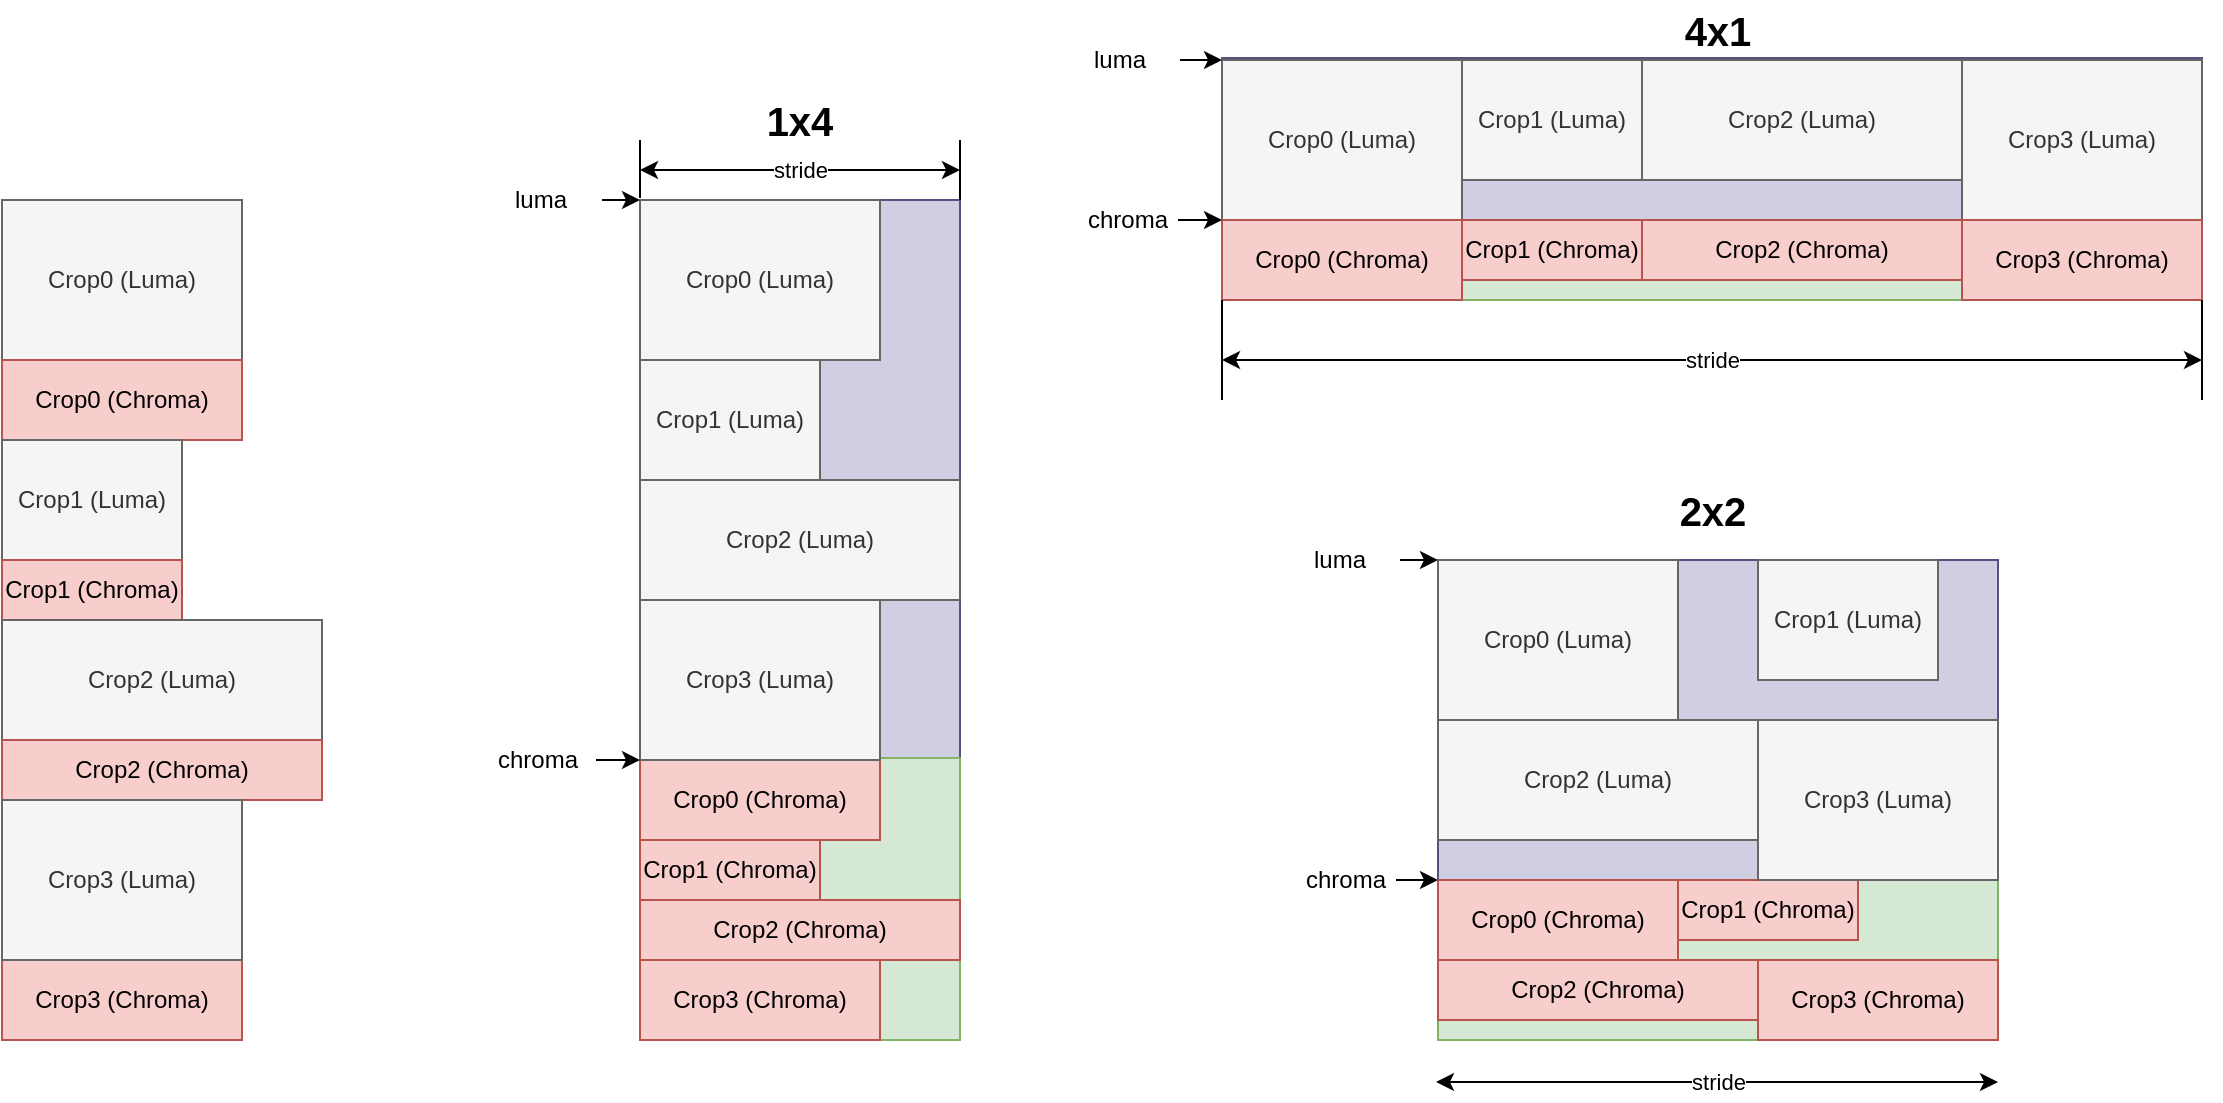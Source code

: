<mxfile version="24.0.5" type="github">
  <diagram name="第 1 页" id="e06zxtoDePFfVoafhIhc">
    <mxGraphModel dx="818" dy="492" grid="1" gridSize="10" guides="1" tooltips="1" connect="1" arrows="1" fold="1" page="1" pageScale="1" pageWidth="1169" pageHeight="827" math="0" shadow="0">
      <root>
        <mxCell id="0" />
        <mxCell id="1" parent="0" />
        <mxCell id="ddAnMAxzjbzA6ivAqLM2-74" value="" style="rounded=0;whiteSpace=wrap;html=1;fillColor=#d0cee2;strokeColor=#56517e;" vertex="1" parent="1">
          <mxGeometry x="360" y="140" width="160" height="280" as="geometry" />
        </mxCell>
        <mxCell id="ddAnMAxzjbzA6ivAqLM2-73" value="" style="rounded=0;whiteSpace=wrap;html=1;fillColor=#d5e8d4;strokeColor=#82b366;" vertex="1" parent="1">
          <mxGeometry x="360" y="419" width="160" height="141" as="geometry" />
        </mxCell>
        <mxCell id="ddAnMAxzjbzA6ivAqLM2-72" value="" style="rounded=0;whiteSpace=wrap;html=1;fillColor=#d5e8d4;strokeColor=#82b366;" vertex="1" parent="1">
          <mxGeometry x="651" y="149" width="490" height="41" as="geometry" />
        </mxCell>
        <mxCell id="ddAnMAxzjbzA6ivAqLM2-71" value="" style="rounded=0;whiteSpace=wrap;html=1;fillColor=#d0cee2;strokeColor=#56517e;" vertex="1" parent="1">
          <mxGeometry x="651" y="69" width="490" height="81" as="geometry" />
        </mxCell>
        <mxCell id="ddAnMAxzjbzA6ivAqLM2-20" value="" style="rounded=0;whiteSpace=wrap;html=1;fillColor=#d5e8d4;strokeColor=#82b366;" vertex="1" parent="1">
          <mxGeometry x="759" y="480" width="280" height="80" as="geometry" />
        </mxCell>
        <mxCell id="ddAnMAxzjbzA6ivAqLM2-19" value="" style="rounded=0;whiteSpace=wrap;html=1;fillColor=#d0cee2;strokeColor=#56517e;" vertex="1" parent="1">
          <mxGeometry x="759" y="320" width="280" height="160" as="geometry" />
        </mxCell>
        <mxCell id="ddAnMAxzjbzA6ivAqLM2-1" value="Crop0 (Luma)" style="rounded=0;whiteSpace=wrap;html=1;fillColor=#f5f5f5;fontColor=#333333;strokeColor=#666666;" vertex="1" parent="1">
          <mxGeometry x="41" y="140" width="120" height="80" as="geometry" />
        </mxCell>
        <mxCell id="ddAnMAxzjbzA6ivAqLM2-2" value="Crop0 (Chroma)" style="rounded=0;whiteSpace=wrap;html=1;fillColor=#f8cecc;strokeColor=#b85450;" vertex="1" parent="1">
          <mxGeometry x="41" y="220" width="120" height="40" as="geometry" />
        </mxCell>
        <mxCell id="ddAnMAxzjbzA6ivAqLM2-3" value="Crop1 (Luma)" style="rounded=0;whiteSpace=wrap;html=1;fillColor=#f5f5f5;fontColor=#333333;strokeColor=#666666;" vertex="1" parent="1">
          <mxGeometry x="41" y="260" width="90" height="60" as="geometry" />
        </mxCell>
        <mxCell id="ddAnMAxzjbzA6ivAqLM2-4" value="Crop1 (Chroma)" style="rounded=0;whiteSpace=wrap;html=1;fillColor=#f8cecc;strokeColor=#b85450;" vertex="1" parent="1">
          <mxGeometry x="41" y="320" width="90" height="30" as="geometry" />
        </mxCell>
        <mxCell id="ddAnMAxzjbzA6ivAqLM2-5" value="Crop2 (Luma)" style="rounded=0;whiteSpace=wrap;html=1;fillColor=#f5f5f5;fontColor=#333333;strokeColor=#666666;" vertex="1" parent="1">
          <mxGeometry x="41" y="350" width="160" height="60" as="geometry" />
        </mxCell>
        <mxCell id="ddAnMAxzjbzA6ivAqLM2-6" value="Crop2 (Chroma)" style="rounded=0;whiteSpace=wrap;html=1;fillColor=#f8cecc;strokeColor=#b85450;" vertex="1" parent="1">
          <mxGeometry x="41" y="410" width="160" height="30" as="geometry" />
        </mxCell>
        <mxCell id="ddAnMAxzjbzA6ivAqLM2-8" value="Crop3 (Chroma)" style="rounded=0;whiteSpace=wrap;html=1;fillColor=#f8cecc;strokeColor=#b85450;" vertex="1" parent="1">
          <mxGeometry x="41" y="520" width="120" height="40" as="geometry" />
        </mxCell>
        <mxCell id="ddAnMAxzjbzA6ivAqLM2-11" value="Crop1 (Luma)" style="rounded=0;whiteSpace=wrap;html=1;fillColor=#f5f5f5;fontColor=#333333;strokeColor=#666666;" vertex="1" parent="1">
          <mxGeometry x="919" y="320" width="90" height="60" as="geometry" />
        </mxCell>
        <mxCell id="ddAnMAxzjbzA6ivAqLM2-12" value="Crop1 (Chroma)" style="rounded=0;whiteSpace=wrap;html=1;fillColor=#f8cecc;strokeColor=#b85450;" vertex="1" parent="1">
          <mxGeometry x="879" y="480" width="90" height="30" as="geometry" />
        </mxCell>
        <mxCell id="ddAnMAxzjbzA6ivAqLM2-13" value="Crop2 (Luma)" style="rounded=0;whiteSpace=wrap;html=1;fillColor=#f5f5f5;fontColor=#333333;strokeColor=#666666;" vertex="1" parent="1">
          <mxGeometry x="759" y="400" width="160" height="60" as="geometry" />
        </mxCell>
        <mxCell id="ddAnMAxzjbzA6ivAqLM2-14" value="Crop2 (Chroma)" style="rounded=0;whiteSpace=wrap;html=1;fillColor=#f8cecc;strokeColor=#b85450;" vertex="1" parent="1">
          <mxGeometry x="759" y="520" width="160" height="30" as="geometry" />
        </mxCell>
        <mxCell id="ddAnMAxzjbzA6ivAqLM2-15" value="Crop3 (Luma)" style="rounded=0;whiteSpace=wrap;html=1;fillColor=#f5f5f5;fontColor=#333333;strokeColor=#666666;" vertex="1" parent="1">
          <mxGeometry x="919" y="400" width="120" height="80" as="geometry" />
        </mxCell>
        <mxCell id="ddAnMAxzjbzA6ivAqLM2-16" value="Crop3 (Chroma)" style="rounded=0;whiteSpace=wrap;html=1;fillColor=#f8cecc;strokeColor=#b85450;" vertex="1" parent="1">
          <mxGeometry x="919" y="520" width="120" height="40" as="geometry" />
        </mxCell>
        <mxCell id="ddAnMAxzjbzA6ivAqLM2-17" value="Crop0 (Luma)" style="rounded=0;whiteSpace=wrap;html=1;fillColor=#f5f5f5;fontColor=#333333;strokeColor=#666666;" vertex="1" parent="1">
          <mxGeometry x="759" y="320" width="120" height="80" as="geometry" />
        </mxCell>
        <mxCell id="ddAnMAxzjbzA6ivAqLM2-18" value="Crop0 (Chroma)" style="rounded=0;whiteSpace=wrap;html=1;fillColor=#f8cecc;strokeColor=#b85450;" vertex="1" parent="1">
          <mxGeometry x="759" y="480" width="120" height="40" as="geometry" />
        </mxCell>
        <mxCell id="ddAnMAxzjbzA6ivAqLM2-21" value="" style="curved=1;endArrow=classic;html=1;rounded=0;exitX=1;exitY=0.5;exitDx=0;exitDy=0;" edge="1" parent="1" source="ddAnMAxzjbzA6ivAqLM2-22">
          <mxGeometry width="50" height="50" relative="1" as="geometry">
            <mxPoint x="679" y="320" as="sourcePoint" />
            <mxPoint x="759" y="320" as="targetPoint" />
            <Array as="points" />
          </mxGeometry>
        </mxCell>
        <mxCell id="ddAnMAxzjbzA6ivAqLM2-22" value="luma" style="text;html=1;align=center;verticalAlign=middle;whiteSpace=wrap;rounded=0;" vertex="1" parent="1">
          <mxGeometry x="680" y="305" width="60" height="30" as="geometry" />
        </mxCell>
        <mxCell id="ddAnMAxzjbzA6ivAqLM2-24" value="" style="curved=1;endArrow=classic;html=1;rounded=0;exitX=1;exitY=0.5;exitDx=0;exitDy=0;entryX=0;entryY=0;entryDx=0;entryDy=0;" edge="1" parent="1" source="ddAnMAxzjbzA6ivAqLM2-25" target="ddAnMAxzjbzA6ivAqLM2-18">
          <mxGeometry width="50" height="50" relative="1" as="geometry">
            <mxPoint x="679" y="475" as="sourcePoint" />
            <mxPoint x="759" y="475" as="targetPoint" />
            <Array as="points" />
          </mxGeometry>
        </mxCell>
        <mxCell id="ddAnMAxzjbzA6ivAqLM2-25" value="chroma" style="text;html=1;align=center;verticalAlign=middle;whiteSpace=wrap;rounded=0;" vertex="1" parent="1">
          <mxGeometry x="688" y="465" width="50" height="30" as="geometry" />
        </mxCell>
        <mxCell id="ddAnMAxzjbzA6ivAqLM2-26" value="2x2" style="text;html=1;align=center;verticalAlign=middle;whiteSpace=wrap;rounded=0;fontStyle=1;fontSize=20;" vertex="1" parent="1">
          <mxGeometry x="865.5" y="280" width="61" height="30" as="geometry" />
        </mxCell>
        <mxCell id="ddAnMAxzjbzA6ivAqLM2-45" value="Crop0 (Luma)" style="rounded=0;whiteSpace=wrap;html=1;fillColor=#f5f5f5;fontColor=#333333;strokeColor=#666666;" vertex="1" parent="1">
          <mxGeometry x="651" y="70" width="120" height="80" as="geometry" />
        </mxCell>
        <mxCell id="ddAnMAxzjbzA6ivAqLM2-46" value="Crop1 (Luma)" style="rounded=0;whiteSpace=wrap;html=1;fillColor=#f5f5f5;fontColor=#333333;strokeColor=#666666;" vertex="1" parent="1">
          <mxGeometry x="771" y="70" width="90" height="60" as="geometry" />
        </mxCell>
        <mxCell id="ddAnMAxzjbzA6ivAqLM2-47" value="Crop2 (Luma)" style="rounded=0;whiteSpace=wrap;html=1;fillColor=#f5f5f5;fontColor=#333333;strokeColor=#666666;" vertex="1" parent="1">
          <mxGeometry x="861" y="70" width="160" height="60" as="geometry" />
        </mxCell>
        <mxCell id="ddAnMAxzjbzA6ivAqLM2-48" value="Crop3 (Luma)" style="rounded=0;whiteSpace=wrap;html=1;fillColor=#f5f5f5;fontColor=#333333;strokeColor=#666666;" vertex="1" parent="1">
          <mxGeometry x="1021" y="70" width="120" height="80" as="geometry" />
        </mxCell>
        <mxCell id="ddAnMAxzjbzA6ivAqLM2-49" value="Crop0 (Chroma)" style="rounded=0;whiteSpace=wrap;html=1;fillColor=#f8cecc;strokeColor=#b85450;" vertex="1" parent="1">
          <mxGeometry x="651" y="150" width="120" height="40" as="geometry" />
        </mxCell>
        <mxCell id="ddAnMAxzjbzA6ivAqLM2-50" value="Crop1 (Chroma)" style="rounded=0;whiteSpace=wrap;html=1;fillColor=#f8cecc;strokeColor=#b85450;" vertex="1" parent="1">
          <mxGeometry x="771" y="150" width="90" height="30" as="geometry" />
        </mxCell>
        <mxCell id="ddAnMAxzjbzA6ivAqLM2-51" value="Crop2 (Chroma)" style="rounded=0;whiteSpace=wrap;html=1;fillColor=#f8cecc;strokeColor=#b85450;" vertex="1" parent="1">
          <mxGeometry x="861" y="150" width="160" height="30" as="geometry" />
        </mxCell>
        <mxCell id="ddAnMAxzjbzA6ivAqLM2-52" value="Crop3 (Chroma)" style="rounded=0;whiteSpace=wrap;html=1;fillColor=#f8cecc;strokeColor=#b85450;" vertex="1" parent="1">
          <mxGeometry x="1021" y="150" width="120" height="40" as="geometry" />
        </mxCell>
        <mxCell id="ddAnMAxzjbzA6ivAqLM2-53" value="stride" style="endArrow=classic;startArrow=classic;html=1;rounded=0;" edge="1" parent="1">
          <mxGeometry width="50" height="50" relative="1" as="geometry">
            <mxPoint x="651" y="220" as="sourcePoint" />
            <mxPoint x="1141" y="220" as="targetPoint" />
          </mxGeometry>
        </mxCell>
        <mxCell id="ddAnMAxzjbzA6ivAqLM2-54" value="" style="endArrow=none;html=1;rounded=0;" edge="1" parent="1">
          <mxGeometry width="50" height="50" relative="1" as="geometry">
            <mxPoint x="651" y="240" as="sourcePoint" />
            <mxPoint x="651" y="190" as="targetPoint" />
          </mxGeometry>
        </mxCell>
        <mxCell id="ddAnMAxzjbzA6ivAqLM2-55" value="" style="endArrow=none;html=1;rounded=0;entryX=1;entryY=1;entryDx=0;entryDy=0;" edge="1" parent="1" target="ddAnMAxzjbzA6ivAqLM2-52">
          <mxGeometry width="50" height="50" relative="1" as="geometry">
            <mxPoint x="1141" y="240" as="sourcePoint" />
            <mxPoint x="661" y="200" as="targetPoint" />
          </mxGeometry>
        </mxCell>
        <mxCell id="ddAnMAxzjbzA6ivAqLM2-56" value="" style="curved=1;endArrow=classic;html=1;rounded=0;exitX=1;exitY=0.5;exitDx=0;exitDy=0;" edge="1" parent="1" source="ddAnMAxzjbzA6ivAqLM2-57">
          <mxGeometry width="50" height="50" relative="1" as="geometry">
            <mxPoint x="621" y="70" as="sourcePoint" />
            <mxPoint x="651" y="70" as="targetPoint" />
            <Array as="points" />
          </mxGeometry>
        </mxCell>
        <mxCell id="ddAnMAxzjbzA6ivAqLM2-57" value="luma" style="text;html=1;align=center;verticalAlign=middle;whiteSpace=wrap;rounded=0;" vertex="1" parent="1">
          <mxGeometry x="570" y="55" width="60" height="30" as="geometry" />
        </mxCell>
        <mxCell id="ddAnMAxzjbzA6ivAqLM2-58" value="" style="curved=1;endArrow=classic;html=1;rounded=0;entryX=0;entryY=0;entryDx=0;entryDy=0;exitX=1;exitY=0.5;exitDx=0;exitDy=0;" edge="1" parent="1" source="ddAnMAxzjbzA6ivAqLM2-59">
          <mxGeometry width="50" height="50" relative="1" as="geometry">
            <mxPoint x="610" y="150" as="sourcePoint" />
            <mxPoint x="651" y="150" as="targetPoint" />
            <Array as="points" />
          </mxGeometry>
        </mxCell>
        <mxCell id="ddAnMAxzjbzA6ivAqLM2-59" value="chroma" style="text;html=1;align=center;verticalAlign=middle;whiteSpace=wrap;rounded=0;" vertex="1" parent="1">
          <mxGeometry x="579" y="135" width="50" height="30" as="geometry" />
        </mxCell>
        <mxCell id="ddAnMAxzjbzA6ivAqLM2-60" value="4x1" style="text;html=1;align=center;verticalAlign=middle;whiteSpace=wrap;rounded=0;fontStyle=1;fontSize=20;" vertex="1" parent="1">
          <mxGeometry x="869" y="40" width="60" height="30" as="geometry" />
        </mxCell>
        <mxCell id="ddAnMAxzjbzA6ivAqLM2-61" value="Crop0 (Luma)" style="rounded=0;whiteSpace=wrap;html=1;fillColor=#f5f5f5;fontColor=#333333;strokeColor=#666666;" vertex="1" parent="1">
          <mxGeometry x="360" y="140" width="120" height="80" as="geometry" />
        </mxCell>
        <mxCell id="ddAnMAxzjbzA6ivAqLM2-62" value="Crop0 (Chroma)" style="rounded=0;whiteSpace=wrap;html=1;fillColor=#f8cecc;strokeColor=#b85450;" vertex="1" parent="1">
          <mxGeometry x="360" y="420" width="120" height="40" as="geometry" />
        </mxCell>
        <mxCell id="ddAnMAxzjbzA6ivAqLM2-63" value="Crop1 (Luma)" style="rounded=0;whiteSpace=wrap;html=1;fillColor=#f5f5f5;fontColor=#333333;strokeColor=#666666;" vertex="1" parent="1">
          <mxGeometry x="360" y="220" width="90" height="60" as="geometry" />
        </mxCell>
        <mxCell id="ddAnMAxzjbzA6ivAqLM2-64" value="Crop1 (Chroma)" style="rounded=0;whiteSpace=wrap;html=1;fillColor=#f8cecc;strokeColor=#b85450;" vertex="1" parent="1">
          <mxGeometry x="360" y="460" width="90" height="30" as="geometry" />
        </mxCell>
        <mxCell id="ddAnMAxzjbzA6ivAqLM2-65" value="Crop2 (Luma)" style="rounded=0;whiteSpace=wrap;html=1;fillColor=#f5f5f5;fontColor=#333333;strokeColor=#666666;" vertex="1" parent="1">
          <mxGeometry x="360" y="280" width="160" height="60" as="geometry" />
        </mxCell>
        <mxCell id="ddAnMAxzjbzA6ivAqLM2-66" value="Crop2 (Chroma)" style="rounded=0;whiteSpace=wrap;html=1;fillColor=#f8cecc;strokeColor=#b85450;" vertex="1" parent="1">
          <mxGeometry x="360" y="490" width="160" height="30" as="geometry" />
        </mxCell>
        <mxCell id="ddAnMAxzjbzA6ivAqLM2-67" value="Crop3 (Luma)" style="rounded=0;whiteSpace=wrap;html=1;fillColor=#f5f5f5;fontColor=#333333;strokeColor=#666666;" vertex="1" parent="1">
          <mxGeometry x="360" y="340" width="120" height="80" as="geometry" />
        </mxCell>
        <mxCell id="ddAnMAxzjbzA6ivAqLM2-68" value="Crop3 (Chroma)" style="rounded=0;whiteSpace=wrap;html=1;fillColor=#f8cecc;strokeColor=#b85450;" vertex="1" parent="1">
          <mxGeometry x="360" y="520" width="120" height="40" as="geometry" />
        </mxCell>
        <mxCell id="ddAnMAxzjbzA6ivAqLM2-69" value="Crop3 (Luma)" style="rounded=0;whiteSpace=wrap;html=1;fillColor=#f5f5f5;fontColor=#333333;strokeColor=#666666;" vertex="1" parent="1">
          <mxGeometry x="41" y="440" width="120" height="80" as="geometry" />
        </mxCell>
        <mxCell id="ddAnMAxzjbzA6ivAqLM2-75" value="" style="curved=1;endArrow=classic;html=1;rounded=0;exitX=1;exitY=0.5;exitDx=0;exitDy=0;" edge="1" parent="1" source="ddAnMAxzjbzA6ivAqLM2-76">
          <mxGeometry width="50" height="50" relative="1" as="geometry">
            <mxPoint x="280" y="140" as="sourcePoint" />
            <mxPoint x="360" y="140" as="targetPoint" />
            <Array as="points" />
          </mxGeometry>
        </mxCell>
        <mxCell id="ddAnMAxzjbzA6ivAqLM2-76" value="luma" style="text;html=1;align=center;verticalAlign=middle;whiteSpace=wrap;rounded=0;" vertex="1" parent="1">
          <mxGeometry x="280" y="125" width="61" height="30" as="geometry" />
        </mxCell>
        <mxCell id="ddAnMAxzjbzA6ivAqLM2-77" value="stride" style="endArrow=classic;startArrow=classic;html=1;rounded=0;" edge="1" parent="1">
          <mxGeometry width="50" height="50" relative="1" as="geometry">
            <mxPoint x="758" y="581" as="sourcePoint" />
            <mxPoint x="1039" y="581" as="targetPoint" />
          </mxGeometry>
        </mxCell>
        <mxCell id="ddAnMAxzjbzA6ivAqLM2-78" value="stride" style="endArrow=classic;startArrow=classic;html=1;rounded=0;" edge="1" parent="1">
          <mxGeometry width="50" height="50" relative="1" as="geometry">
            <mxPoint x="360" y="125" as="sourcePoint" />
            <mxPoint x="520" y="125" as="targetPoint" />
          </mxGeometry>
        </mxCell>
        <mxCell id="ddAnMAxzjbzA6ivAqLM2-79" value="" style="endArrow=none;html=1;rounded=0;" edge="1" parent="1">
          <mxGeometry width="50" height="50" relative="1" as="geometry">
            <mxPoint x="520" y="140" as="sourcePoint" />
            <mxPoint x="520" y="110" as="targetPoint" />
          </mxGeometry>
        </mxCell>
        <mxCell id="ddAnMAxzjbzA6ivAqLM2-80" value="" style="endArrow=none;html=1;rounded=0;" edge="1" parent="1">
          <mxGeometry width="50" height="50" relative="1" as="geometry">
            <mxPoint x="360" y="139" as="sourcePoint" />
            <mxPoint x="360" y="110" as="targetPoint" />
          </mxGeometry>
        </mxCell>
        <mxCell id="ddAnMAxzjbzA6ivAqLM2-81" value="1x4" style="text;html=1;align=center;verticalAlign=middle;whiteSpace=wrap;rounded=0;fontStyle=1;fontSize=20;" vertex="1" parent="1">
          <mxGeometry x="410" y="85" width="60" height="30" as="geometry" />
        </mxCell>
        <mxCell id="ddAnMAxzjbzA6ivAqLM2-82" value="" style="curved=1;endArrow=classic;html=1;rounded=0;exitX=1;exitY=0.5;exitDx=0;exitDy=0;" edge="1" parent="1" source="ddAnMAxzjbzA6ivAqLM2-83">
          <mxGeometry width="50" height="50" relative="1" as="geometry">
            <mxPoint x="280" y="420" as="sourcePoint" />
            <mxPoint x="360" y="420" as="targetPoint" />
            <Array as="points" />
          </mxGeometry>
        </mxCell>
        <mxCell id="ddAnMAxzjbzA6ivAqLM2-83" value="chroma" style="text;html=1;align=center;verticalAlign=middle;whiteSpace=wrap;rounded=0;" vertex="1" parent="1">
          <mxGeometry x="280" y="405" width="58" height="30" as="geometry" />
        </mxCell>
      </root>
    </mxGraphModel>
  </diagram>
</mxfile>
